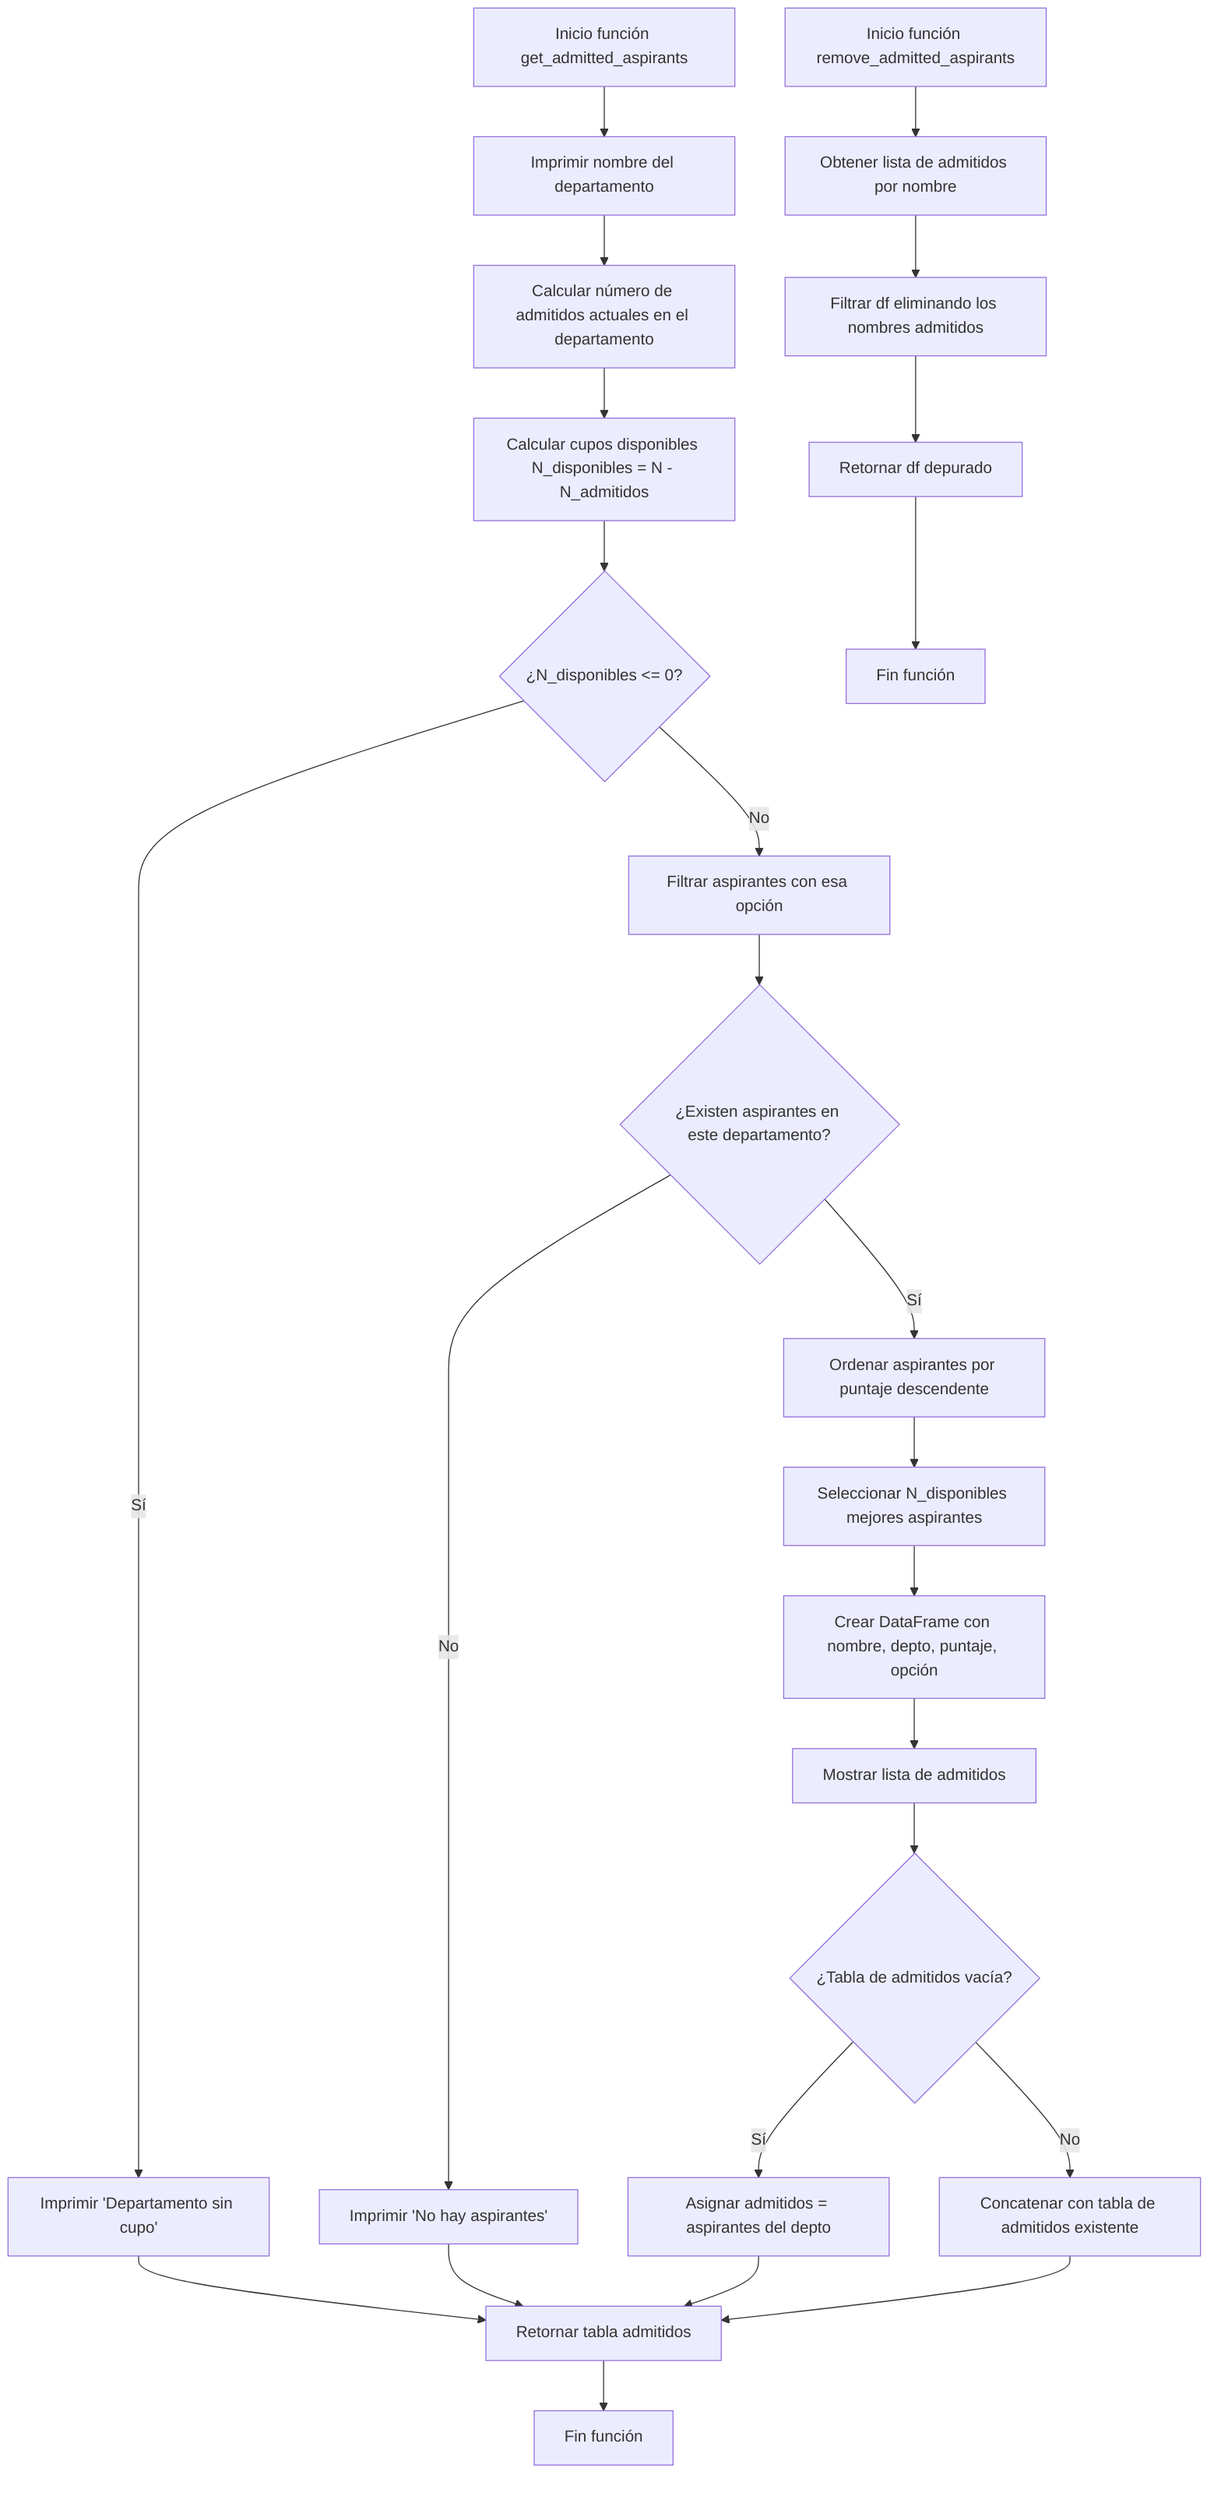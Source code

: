 flowchart TD

A1[Inicio función get_admitted_aspirants] --> B1[Imprimir nombre del departamento]
B1 --> C1[Calcular número de admitidos actuales en el departamento]
C1 --> D1[Calcular cupos disponibles N_disponibles = N - N_admitidos]
D1 --> E1{¿N_disponibles <= 0?}
E1 -- Sí --> F1[Imprimir 'Departamento sin cupo'] --> Z1[Retornar tabla admitidos]
E1 -- No --> G1[Filtrar aspirantes con esa opción]
G1 --> H1{¿Existen aspirantes en este departamento?}
H1 -- No --> I1[Imprimir 'No hay aspirantes'] --> Z1
H1 -- Sí --> J1[Ordenar aspirantes por puntaje descendente]
J1 --> K1[Seleccionar N_disponibles mejores aspirantes]
K1 --> L1[Crear DataFrame con nombre, depto, puntaje, opción]
L1 --> M1[Mostrar lista de admitidos]
M1 --> N1{¿Tabla de admitidos vacía?}
N1 -- Sí --> O1[Asignar admitidos = aspirantes del depto]
N1 -- No --> P1[Concatenar con tabla de admitidos existente]
O1 --> Z1[Retornar tabla admitidos]
P1 --> Z1
Z1 --> Q1[Fin función]

R1[Inicio función remove_admitted_aspirants] --> R2[Obtener lista de admitidos por nombre]
R2 --> R3[Filtrar df eliminando los nombres admitidos]
R3 --> R4[Retornar df depurado]
R4 --> R5[Fin función]